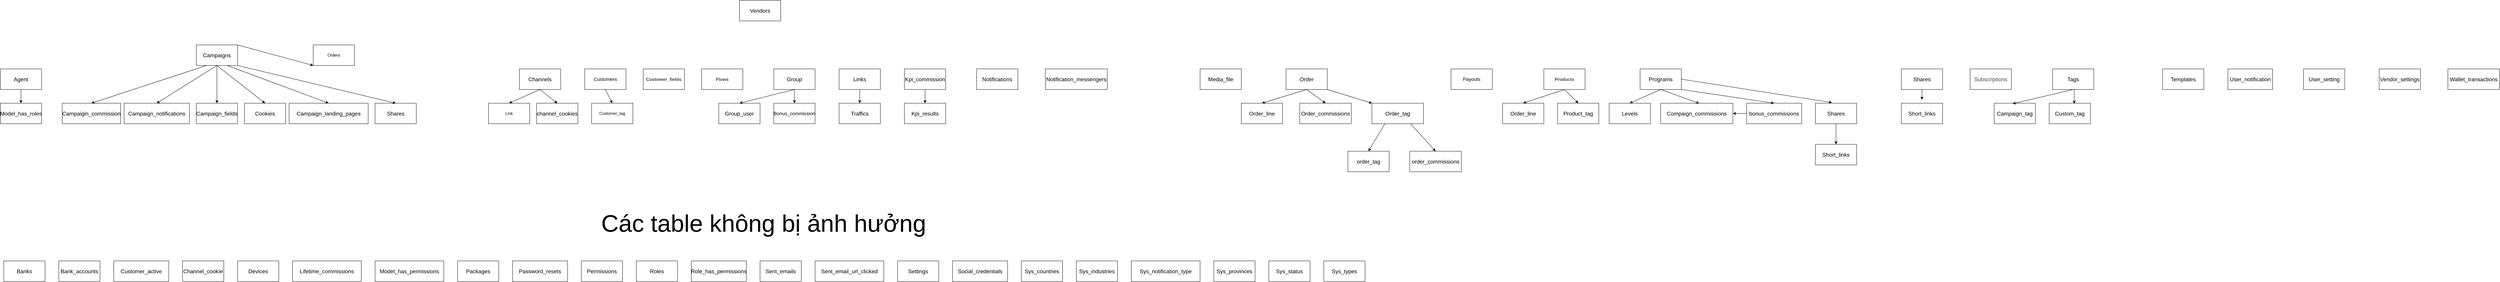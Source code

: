 <mxfile version="20.2.7" type="github">
  <diagram id="7WxGNDYHlxl3xqgLbLH1" name="Trang-1">
    <mxGraphModel dx="3153" dy="3353" grid="1" gridSize="10" guides="1" tooltips="1" connect="1" arrows="1" fold="1" page="1" pageScale="1" pageWidth="900" pageHeight="1600" math="0" shadow="0">
      <root>
        <mxCell id="0" />
        <mxCell id="1" parent="0" />
        <mxCell id="Mr8vC4rlbGJI1XictfMb-10" value="Agent" style="rounded=0;whiteSpace=wrap;html=1;fontSize=16;" parent="1" vertex="1">
          <mxGeometry x="40" y="20" width="120" height="60" as="geometry" />
        </mxCell>
        <mxCell id="Mr8vC4rlbGJI1XictfMb-11" value="Model_has_roles" style="rounded=0;whiteSpace=wrap;html=1;fontSize=16;" parent="1" vertex="1">
          <mxGeometry x="40" y="120" width="120" height="60" as="geometry" />
        </mxCell>
        <mxCell id="Mr8vC4rlbGJI1XictfMb-12" value="Campaigns" style="rounded=0;whiteSpace=wrap;html=1;fontSize=16;" parent="1" vertex="1">
          <mxGeometry x="610" y="-50" width="120" height="60" as="geometry" />
        </mxCell>
        <mxCell id="Mr8vC4rlbGJI1XictfMb-13" value="Campaigin_commission" style="rounded=0;whiteSpace=wrap;html=1;fontSize=16;" parent="1" vertex="1">
          <mxGeometry x="220" y="120" width="170" height="60" as="geometry" />
        </mxCell>
        <mxCell id="Mr8vC4rlbGJI1XictfMb-14" value="Campaign_notifications" style="rounded=0;whiteSpace=wrap;html=1;fontSize=16;" parent="1" vertex="1">
          <mxGeometry x="400" y="120" width="190" height="60" as="geometry" />
        </mxCell>
        <mxCell id="Mr8vC4rlbGJI1XictfMb-15" value="Campaign_fields" style="rounded=0;whiteSpace=wrap;html=1;fontSize=16;" parent="1" vertex="1">
          <mxGeometry x="610" y="120" width="120" height="60" as="geometry" />
        </mxCell>
        <mxCell id="Mr8vC4rlbGJI1XictfMb-16" value="Cookies" style="rounded=0;whiteSpace=wrap;html=1;fontSize=16;" parent="1" vertex="1">
          <mxGeometry x="750" y="120" width="120" height="60" as="geometry" />
        </mxCell>
        <mxCell id="Mr8vC4rlbGJI1XictfMb-17" value="Campaign_landing_pages" style="rounded=0;whiteSpace=wrap;html=1;fontSize=16;" parent="1" vertex="1">
          <mxGeometry x="880" y="120" width="230" height="60" as="geometry" />
        </mxCell>
        <mxCell id="Mr8vC4rlbGJI1XictfMb-18" value="Shares" style="rounded=0;whiteSpace=wrap;html=1;fontSize=16;" parent="1" vertex="1">
          <mxGeometry x="1130" y="120" width="120" height="60" as="geometry" />
        </mxCell>
        <mxCell id="Mr8vC4rlbGJI1XictfMb-19" value="Channels" style="rounded=0;whiteSpace=wrap;html=1;fontSize=16;" parent="1" vertex="1">
          <mxGeometry x="1550" y="20" width="120" height="60" as="geometry" />
        </mxCell>
        <mxCell id="Mr8vC4rlbGJI1XictfMb-20" value="channel_cookies" style="rounded=0;whiteSpace=wrap;html=1;fontSize=16;" parent="1" vertex="1">
          <mxGeometry x="1600" y="120" width="120" height="60" as="geometry" />
        </mxCell>
        <mxCell id="Mr8vC4rlbGJI1XictfMb-21" value="Group" style="rounded=0;whiteSpace=wrap;html=1;fontSize=16;" parent="1" vertex="1">
          <mxGeometry x="2290" y="20" width="120" height="60" as="geometry" />
        </mxCell>
        <mxCell id="Mr8vC4rlbGJI1XictfMb-22" value="Group_user" style="rounded=0;whiteSpace=wrap;html=1;fontSize=16;" parent="1" vertex="1">
          <mxGeometry x="2130" y="120" width="120" height="60" as="geometry" />
        </mxCell>
        <mxCell id="Mr8vC4rlbGJI1XictfMb-23" value="Links" style="rounded=0;whiteSpace=wrap;html=1;fontSize=16;" parent="1" vertex="1">
          <mxGeometry x="2480" y="20" width="120" height="60" as="geometry" />
        </mxCell>
        <mxCell id="Mr8vC4rlbGJI1XictfMb-24" value="Traffics" style="rounded=0;whiteSpace=wrap;html=1;fontSize=16;" parent="1" vertex="1">
          <mxGeometry x="2480" y="120" width="120" height="60" as="geometry" />
        </mxCell>
        <mxCell id="Mr8vC4rlbGJI1XictfMb-25" value="Kpi_commission" style="rounded=0;whiteSpace=wrap;html=1;fontSize=16;" parent="1" vertex="1">
          <mxGeometry x="2670" y="20" width="120" height="60" as="geometry" />
        </mxCell>
        <mxCell id="Mr8vC4rlbGJI1XictfMb-26" value="Kpi_results" style="rounded=0;whiteSpace=wrap;html=1;fontSize=16;" parent="1" vertex="1">
          <mxGeometry x="2670" y="120" width="120" height="60" as="geometry" />
        </mxCell>
        <mxCell id="Mr8vC4rlbGJI1XictfMb-27" value="Order" style="rounded=0;whiteSpace=wrap;html=1;fontSize=16;" parent="1" vertex="1">
          <mxGeometry x="3780" y="20" width="120" height="60" as="geometry" />
        </mxCell>
        <mxCell id="Mr8vC4rlbGJI1XictfMb-28" value="Order_line" style="rounded=0;whiteSpace=wrap;html=1;fontSize=16;" parent="1" vertex="1">
          <mxGeometry x="3650" y="120" width="120" height="60" as="geometry" />
        </mxCell>
        <mxCell id="Mr8vC4rlbGJI1XictfMb-29" value="Order_commissions" style="rounded=0;whiteSpace=wrap;html=1;fontSize=16;" parent="1" vertex="1">
          <mxGeometry x="3820" y="120" width="150" height="60" as="geometry" />
        </mxCell>
        <mxCell id="Mr8vC4rlbGJI1XictfMb-30" value="Programs" style="rounded=0;whiteSpace=wrap;html=1;fontSize=16;" parent="1" vertex="1">
          <mxGeometry x="4810" y="20" width="120" height="60" as="geometry" />
        </mxCell>
        <mxCell id="Mr8vC4rlbGJI1XictfMb-31" value="Levels" style="rounded=0;whiteSpace=wrap;html=1;fontSize=16;" parent="1" vertex="1">
          <mxGeometry x="4720" y="120" width="120" height="60" as="geometry" />
        </mxCell>
        <mxCell id="Mr8vC4rlbGJI1XictfMb-32" value="Compaign_commissions" style="rounded=0;whiteSpace=wrap;html=1;fontSize=16;" parent="1" vertex="1">
          <mxGeometry x="4870" y="120" width="210" height="60" as="geometry" />
        </mxCell>
        <mxCell id="Mr8vC4rlbGJI1XictfMb-33" value="Shares" style="rounded=0;whiteSpace=wrap;html=1;fontSize=16;" parent="1" vertex="1">
          <mxGeometry x="5570" y="20" width="120" height="60" as="geometry" />
        </mxCell>
        <mxCell id="Mr8vC4rlbGJI1XictfMb-34" value="Short_links" style="rounded=0;whiteSpace=wrap;html=1;fontSize=16;" parent="1" vertex="1">
          <mxGeometry x="5570" y="120" width="120" height="60" as="geometry" />
        </mxCell>
        <mxCell id="Mr8vC4rlbGJI1XictfMb-35" value="Tags" style="rounded=0;whiteSpace=wrap;html=1;fontSize=16;" parent="1" vertex="1">
          <mxGeometry x="6010" y="20" width="120" height="60" as="geometry" />
        </mxCell>
        <mxCell id="Mr8vC4rlbGJI1XictfMb-36" value="Campaign_tag" style="rounded=0;whiteSpace=wrap;html=1;fontSize=16;" parent="1" vertex="1">
          <mxGeometry x="5840" y="120" width="120" height="60" as="geometry" />
        </mxCell>
        <mxCell id="Mr8vC4rlbGJI1XictfMb-38" value="Vendors" style="rounded=0;whiteSpace=wrap;html=1;fontSize=16;" parent="1" vertex="1">
          <mxGeometry x="2190" y="-180" width="120" height="60" as="geometry" />
        </mxCell>
        <mxCell id="Mr8vC4rlbGJI1XictfMb-39" value="User_notification" style="rounded=0;whiteSpace=wrap;html=1;fontSize=16;" parent="1" vertex="1">
          <mxGeometry x="6520" y="20" width="130" height="60" as="geometry" />
        </mxCell>
        <mxCell id="Mr8vC4rlbGJI1XictfMb-40" value="User_setting" style="rounded=0;whiteSpace=wrap;html=1;fontSize=16;" parent="1" vertex="1">
          <mxGeometry x="6740" y="20" width="120" height="60" as="geometry" />
        </mxCell>
        <mxCell id="Mr8vC4rlbGJI1XictfMb-41" value="Vendor_settings" style="rounded=0;whiteSpace=wrap;html=1;fontSize=16;" parent="1" vertex="1">
          <mxGeometry x="6960" y="20" width="120" height="60" as="geometry" />
        </mxCell>
        <mxCell id="Mr8vC4rlbGJI1XictfMb-42" value="Wallet_transactions" style="rounded=0;whiteSpace=wrap;html=1;fontSize=16;" parent="1" vertex="1">
          <mxGeometry x="7160" y="20" width="150" height="60" as="geometry" />
        </mxCell>
        <mxCell id="Mr8vC4rlbGJI1XictfMb-44" value="Customers" style="rounded=0;whiteSpace=wrap;html=1;fontSize=14;" parent="1" vertex="1">
          <mxGeometry x="1740" y="20" width="120" height="60" as="geometry" />
        </mxCell>
        <mxCell id="Mr8vC4rlbGJI1XictfMb-45" value="&lt;span style=&quot;box-sizing: border-box; font-weight: bolder; color: rgb(68, 68, 68); font-family: sans-serif; font-size: 13.12px; text-align: left; background-color: rgb(255, 255, 255);&quot;&gt;Flows&lt;/span&gt;" style="rounded=0;whiteSpace=wrap;html=1;fontSize=14;" parent="1" vertex="1">
          <mxGeometry x="2080" y="20" width="120" height="60" as="geometry" />
        </mxCell>
        <mxCell id="Mr8vC4rlbGJI1XictfMb-46" value="&lt;span style=&quot;box-sizing: border-box; font-weight: bolder; color: rgb(68, 68, 68); font-family: sans-serif; font-size: 13.12px; text-align: left; background-color: rgb(255, 255, 255);&quot;&gt;Customer_fields&lt;/span&gt;" style="rounded=0;whiteSpace=wrap;html=1;fontSize=14;" parent="1" vertex="1">
          <mxGeometry x="1910" y="20" width="120" height="60" as="geometry" />
        </mxCell>
        <mxCell id="Mr8vC4rlbGJI1XictfMb-47" value="Payouts" style="rounded=0;whiteSpace=wrap;html=1;fontSize=14;" parent="1" vertex="1">
          <mxGeometry x="4260" y="20" width="120" height="60" as="geometry" />
        </mxCell>
        <mxCell id="Mr8vC4rlbGJI1XictfMb-48" value="&lt;span style=&quot;box-sizing: border-box; font-weight: bolder; color: rgb(68, 68, 68); font-family: sans-serif; font-size: 13.12px; text-align: left; background-color: rgb(255, 255, 255);&quot;&gt;Products&lt;/span&gt;" style="rounded=0;whiteSpace=wrap;html=1;fontSize=14;" parent="1" vertex="1">
          <mxGeometry x="4530" y="20" width="120" height="60" as="geometry" />
        </mxCell>
        <mxCell id="Mr8vC4rlbGJI1XictfMb-49" value="&lt;span style=&quot;box-sizing: border-box; color: rgb(68, 68, 68); font-family: sans-serif; font-size: 16px; text-align: left; background-color: rgb(255, 255, 255);&quot;&gt;Subscriptions&lt;/span&gt;" style="rounded=0;whiteSpace=wrap;html=1;fontSize=16;" parent="1" vertex="1">
          <mxGeometry x="5770" y="20" width="120" height="60" as="geometry" />
        </mxCell>
        <mxCell id="Mr8vC4rlbGJI1XictfMb-50" value="Templates" style="rounded=0;whiteSpace=wrap;html=1;fontSize=16;" parent="1" vertex="1">
          <mxGeometry x="6330" y="20" width="120" height="60" as="geometry" />
        </mxCell>
        <mxCell id="b2dw8SB2TFFhHNfd8kBS-3" value="" style="endArrow=classic;html=1;rounded=0;entryX=0.5;entryY=0;entryDx=0;entryDy=0;exitX=0.5;exitY=1;exitDx=0;exitDy=0;" parent="1" source="Mr8vC4rlbGJI1XictfMb-10" target="Mr8vC4rlbGJI1XictfMb-11" edge="1">
          <mxGeometry width="50" height="50" relative="1" as="geometry">
            <mxPoint x="140" y="60" as="sourcePoint" />
            <mxPoint x="190" y="10" as="targetPoint" />
          </mxGeometry>
        </mxCell>
        <mxCell id="b2dw8SB2TFFhHNfd8kBS-4" value="" style="endArrow=classic;html=1;rounded=0;exitX=0.25;exitY=1;exitDx=0;exitDy=0;entryX=0.5;entryY=0;entryDx=0;entryDy=0;" parent="1" source="Mr8vC4rlbGJI1XictfMb-12" target="Mr8vC4rlbGJI1XictfMb-13" edge="1">
          <mxGeometry width="50" height="50" relative="1" as="geometry">
            <mxPoint x="370" y="60" as="sourcePoint" />
            <mxPoint x="320" y="40" as="targetPoint" />
          </mxGeometry>
        </mxCell>
        <mxCell id="b2dw8SB2TFFhHNfd8kBS-5" value="" style="endArrow=classic;html=1;rounded=0;entryX=0.5;entryY=0;entryDx=0;entryDy=0;exitX=0.5;exitY=1;exitDx=0;exitDy=0;" parent="1" source="Mr8vC4rlbGJI1XictfMb-12" target="Mr8vC4rlbGJI1XictfMb-14" edge="1">
          <mxGeometry width="50" height="50" relative="1" as="geometry">
            <mxPoint x="530" y="60" as="sourcePoint" />
            <mxPoint x="580" y="10" as="targetPoint" />
          </mxGeometry>
        </mxCell>
        <mxCell id="b2dw8SB2TFFhHNfd8kBS-6" value="" style="endArrow=classic;html=1;rounded=0;entryX=0.5;entryY=0;entryDx=0;entryDy=0;exitX=0.5;exitY=1;exitDx=0;exitDy=0;" parent="1" source="Mr8vC4rlbGJI1XictfMb-12" target="Mr8vC4rlbGJI1XictfMb-15" edge="1">
          <mxGeometry width="50" height="50" relative="1" as="geometry">
            <mxPoint x="610" y="70" as="sourcePoint" />
            <mxPoint x="660" y="20" as="targetPoint" />
          </mxGeometry>
        </mxCell>
        <mxCell id="b2dw8SB2TFFhHNfd8kBS-7" value="" style="endArrow=classic;html=1;rounded=0;entryX=0.5;entryY=0;entryDx=0;entryDy=0;exitX=0.5;exitY=1;exitDx=0;exitDy=0;" parent="1" source="Mr8vC4rlbGJI1XictfMb-12" target="Mr8vC4rlbGJI1XictfMb-16" edge="1">
          <mxGeometry width="50" height="50" relative="1" as="geometry">
            <mxPoint x="820" y="70" as="sourcePoint" />
            <mxPoint x="870" y="20" as="targetPoint" />
          </mxGeometry>
        </mxCell>
        <mxCell id="b2dw8SB2TFFhHNfd8kBS-8" value="" style="endArrow=classic;html=1;rounded=0;entryX=0.5;entryY=0;entryDx=0;entryDy=0;exitX=0.75;exitY=1;exitDx=0;exitDy=0;" parent="1" source="Mr8vC4rlbGJI1XictfMb-12" target="Mr8vC4rlbGJI1XictfMb-17" edge="1">
          <mxGeometry width="50" height="50" relative="1" as="geometry">
            <mxPoint x="950" y="70" as="sourcePoint" />
            <mxPoint x="1000" y="20" as="targetPoint" />
          </mxGeometry>
        </mxCell>
        <mxCell id="b2dw8SB2TFFhHNfd8kBS-9" value="" style="endArrow=classic;html=1;rounded=0;entryX=0.5;entryY=0;entryDx=0;entryDy=0;exitX=1;exitY=1;exitDx=0;exitDy=0;" parent="1" target="Mr8vC4rlbGJI1XictfMb-18" edge="1" source="Mr8vC4rlbGJI1XictfMb-12">
          <mxGeometry width="50" height="50" relative="1" as="geometry">
            <mxPoint x="740" y="80" as="sourcePoint" />
            <mxPoint x="1060" y="20" as="targetPoint" />
          </mxGeometry>
        </mxCell>
        <mxCell id="b2dw8SB2TFFhHNfd8kBS-10" value="" style="endArrow=classic;html=1;rounded=0;entryX=0.5;entryY=0;entryDx=0;entryDy=0;exitX=0.5;exitY=1;exitDx=0;exitDy=0;" parent="1" source="Mr8vC4rlbGJI1XictfMb-19" target="Mr8vC4rlbGJI1XictfMb-20" edge="1">
          <mxGeometry width="50" height="50" relative="1" as="geometry">
            <mxPoint x="1670" y="70" as="sourcePoint" />
            <mxPoint x="1720" y="20" as="targetPoint" />
          </mxGeometry>
        </mxCell>
        <mxCell id="b2dw8SB2TFFhHNfd8kBS-11" value="" style="endArrow=classic;html=1;rounded=0;entryX=0.5;entryY=0;entryDx=0;entryDy=0;exitX=0.5;exitY=1;exitDx=0;exitDy=0;" parent="1" source="Mr8vC4rlbGJI1XictfMb-21" target="Mr8vC4rlbGJI1XictfMb-22" edge="1">
          <mxGeometry width="50" height="50" relative="1" as="geometry">
            <mxPoint x="2350" y="90" as="sourcePoint" />
            <mxPoint x="2350" y="100" as="targetPoint" />
          </mxGeometry>
        </mxCell>
        <mxCell id="b2dw8SB2TFFhHNfd8kBS-12" value="" style="endArrow=classic;html=1;rounded=0;entryX=0.5;entryY=0;entryDx=0;entryDy=0;exitX=0.5;exitY=1;exitDx=0;exitDy=0;" parent="1" source="Mr8vC4rlbGJI1XictfMb-23" target="Mr8vC4rlbGJI1XictfMb-24" edge="1">
          <mxGeometry width="50" height="50" relative="1" as="geometry">
            <mxPoint x="2480" y="70" as="sourcePoint" />
            <mxPoint x="2530" y="20" as="targetPoint" />
          </mxGeometry>
        </mxCell>
        <mxCell id="b2dw8SB2TFFhHNfd8kBS-13" value="" style="endArrow=classic;html=1;rounded=0;entryX=0.5;entryY=0;entryDx=0;entryDy=0;" parent="1" target="Mr8vC4rlbGJI1XictfMb-26" edge="1">
          <mxGeometry width="50" height="50" relative="1" as="geometry">
            <mxPoint x="2730" y="80" as="sourcePoint" />
            <mxPoint x="2750" y="20" as="targetPoint" />
          </mxGeometry>
        </mxCell>
        <mxCell id="b2dw8SB2TFFhHNfd8kBS-14" value="" style="endArrow=classic;html=1;rounded=0;entryX=0.5;entryY=0;entryDx=0;entryDy=0;exitX=0.5;exitY=1;exitDx=0;exitDy=0;" parent="1" source="Mr8vC4rlbGJI1XictfMb-27" target="Mr8vC4rlbGJI1XictfMb-28" edge="1">
          <mxGeometry width="50" height="50" relative="1" as="geometry">
            <mxPoint x="4040" y="70" as="sourcePoint" />
            <mxPoint x="4090" y="20" as="targetPoint" />
          </mxGeometry>
        </mxCell>
        <mxCell id="b2dw8SB2TFFhHNfd8kBS-15" value="" style="endArrow=classic;html=1;rounded=0;entryX=0.5;entryY=0;entryDx=0;entryDy=0;exitX=0.5;exitY=1;exitDx=0;exitDy=0;" parent="1" source="Mr8vC4rlbGJI1XictfMb-27" target="Mr8vC4rlbGJI1XictfMb-29" edge="1">
          <mxGeometry width="50" height="50" relative="1" as="geometry">
            <mxPoint x="4040" y="70" as="sourcePoint" />
            <mxPoint x="4090" y="20" as="targetPoint" />
          </mxGeometry>
        </mxCell>
        <mxCell id="b2dw8SB2TFFhHNfd8kBS-16" value="" style="endArrow=classic;html=1;rounded=0;entryX=0.5;entryY=0;entryDx=0;entryDy=0;exitX=0.5;exitY=1;exitDx=0;exitDy=0;" parent="1" source="Mr8vC4rlbGJI1XictfMb-30" target="Mr8vC4rlbGJI1XictfMb-31" edge="1">
          <mxGeometry width="50" height="50" relative="1" as="geometry">
            <mxPoint x="5040" y="70" as="sourcePoint" />
            <mxPoint x="5090" y="20" as="targetPoint" />
          </mxGeometry>
        </mxCell>
        <mxCell id="b2dw8SB2TFFhHNfd8kBS-17" value="" style="endArrow=classic;html=1;rounded=0;entryX=0.533;entryY=0.008;entryDx=0;entryDy=0;entryPerimeter=0;exitX=0.5;exitY=1;exitDx=0;exitDy=0;" parent="1" source="Mr8vC4rlbGJI1XictfMb-30" target="Mr8vC4rlbGJI1XictfMb-32" edge="1">
          <mxGeometry width="50" height="50" relative="1" as="geometry">
            <mxPoint x="5040" y="70" as="sourcePoint" />
            <mxPoint x="5090" y="20" as="targetPoint" />
          </mxGeometry>
        </mxCell>
        <mxCell id="b2dw8SB2TFFhHNfd8kBS-18" value="" style="endArrow=classic;html=1;rounded=0;exitX=0.5;exitY=1;exitDx=0;exitDy=0;" parent="1" source="Mr8vC4rlbGJI1XictfMb-33" edge="1">
          <mxGeometry width="50" height="50" relative="1" as="geometry">
            <mxPoint x="5660" y="80" as="sourcePoint" />
            <mxPoint x="5630" y="110" as="targetPoint" />
          </mxGeometry>
        </mxCell>
        <mxCell id="b2dw8SB2TFFhHNfd8kBS-19" value="" style="endArrow=classic;html=1;rounded=0;entryX=0.45;entryY=0.025;entryDx=0;entryDy=0;entryPerimeter=0;exitX=0.5;exitY=1;exitDx=0;exitDy=0;" parent="1" source="Mr8vC4rlbGJI1XictfMb-35" target="Mr8vC4rlbGJI1XictfMb-36" edge="1">
          <mxGeometry width="50" height="50" relative="1" as="geometry">
            <mxPoint x="6010" y="70" as="sourcePoint" />
            <mxPoint x="6060" y="20" as="targetPoint" />
          </mxGeometry>
        </mxCell>
        <mxCell id="5AiGadOs3AcA_uCg4_aN-1" value="Media_file" style="rounded=0;whiteSpace=wrap;html=1;fontSize=16;" vertex="1" parent="1">
          <mxGeometry x="3530" y="20" width="120" height="60" as="geometry" />
        </mxCell>
        <mxCell id="5AiGadOs3AcA_uCg4_aN-2" value="Orders" style="rounded=0;whiteSpace=wrap;html=1;" vertex="1" parent="1">
          <mxGeometry x="950" y="-50" width="120" height="60" as="geometry" />
        </mxCell>
        <mxCell id="5AiGadOs3AcA_uCg4_aN-3" value="" style="endArrow=classic;html=1;rounded=0;exitX=1;exitY=0;exitDx=0;exitDy=0;entryX=0;entryY=1;entryDx=0;entryDy=0;" edge="1" parent="1" source="Mr8vC4rlbGJI1XictfMb-12" target="5AiGadOs3AcA_uCg4_aN-2">
          <mxGeometry width="50" height="50" relative="1" as="geometry">
            <mxPoint x="910" y="70" as="sourcePoint" />
            <mxPoint x="960" y="20" as="targetPoint" />
          </mxGeometry>
        </mxCell>
        <mxCell id="5AiGadOs3AcA_uCg4_aN-4" value="Link" style="rounded=0;whiteSpace=wrap;html=1;" vertex="1" parent="1">
          <mxGeometry x="1460" y="120" width="120" height="60" as="geometry" />
        </mxCell>
        <mxCell id="5AiGadOs3AcA_uCg4_aN-5" value="" style="endArrow=classic;html=1;rounded=0;entryX=0.5;entryY=0;entryDx=0;entryDy=0;exitX=0.5;exitY=1;exitDx=0;exitDy=0;" edge="1" parent="1" source="Mr8vC4rlbGJI1XictfMb-19" target="5AiGadOs3AcA_uCg4_aN-4">
          <mxGeometry width="50" height="50" relative="1" as="geometry">
            <mxPoint x="1610" y="10" as="sourcePoint" />
            <mxPoint x="1710" y="20" as="targetPoint" />
          </mxGeometry>
        </mxCell>
        <mxCell id="5AiGadOs3AcA_uCg4_aN-6" value="Customer_tag" style="rounded=0;whiteSpace=wrap;html=1;" vertex="1" parent="1">
          <mxGeometry x="1760" y="120" width="120" height="60" as="geometry" />
        </mxCell>
        <mxCell id="5AiGadOs3AcA_uCg4_aN-12" value="" style="endArrow=classic;html=1;rounded=0;entryX=0.5;entryY=0;entryDx=0;entryDy=0;exitX=0.5;exitY=1;exitDx=0;exitDy=0;" edge="1" parent="1" source="Mr8vC4rlbGJI1XictfMb-44" target="5AiGadOs3AcA_uCg4_aN-6">
          <mxGeometry width="50" height="50" relative="1" as="geometry">
            <mxPoint x="1770" y="160" as="sourcePoint" />
            <mxPoint x="1820" y="110" as="targetPoint" />
          </mxGeometry>
        </mxCell>
        <mxCell id="5AiGadOs3AcA_uCg4_aN-13" value="&lt;span style=&quot;font-size: 14px;&quot;&gt;Bonus_commission&lt;/span&gt;" style="rounded=0;whiteSpace=wrap;html=1;" vertex="1" parent="1">
          <mxGeometry x="2290" y="120" width="120" height="60" as="geometry" />
        </mxCell>
        <mxCell id="5AiGadOs3AcA_uCg4_aN-16" value="" style="endArrow=classic;html=1;rounded=0;fontSize=14;entryX=0.5;entryY=0;entryDx=0;entryDy=0;exitX=0.5;exitY=1;exitDx=0;exitDy=0;" edge="1" parent="1" source="Mr8vC4rlbGJI1XictfMb-21" target="5AiGadOs3AcA_uCg4_aN-13">
          <mxGeometry width="50" height="50" relative="1" as="geometry">
            <mxPoint x="2330" y="180" as="sourcePoint" />
            <mxPoint x="2380" y="130" as="targetPoint" />
          </mxGeometry>
        </mxCell>
        <mxCell id="5AiGadOs3AcA_uCg4_aN-17" value="Order_tag" style="rounded=0;whiteSpace=wrap;html=1;fontSize=16;" vertex="1" parent="1">
          <mxGeometry x="4030" y="120" width="150" height="60" as="geometry" />
        </mxCell>
        <mxCell id="5AiGadOs3AcA_uCg4_aN-18" value="" style="endArrow=classic;html=1;rounded=0;fontSize=14;entryX=0;entryY=0;entryDx=0;entryDy=0;exitX=1;exitY=1;exitDx=0;exitDy=0;" edge="1" parent="1" source="Mr8vC4rlbGJI1XictfMb-27" target="5AiGadOs3AcA_uCg4_aN-17">
          <mxGeometry width="50" height="50" relative="1" as="geometry">
            <mxPoint x="3590" y="110" as="sourcePoint" />
            <mxPoint x="3950" y="-20" as="targetPoint" />
          </mxGeometry>
        </mxCell>
        <mxCell id="5AiGadOs3AcA_uCg4_aN-21" value="order_tag" style="rounded=0;whiteSpace=wrap;html=1;fontSize=16;" vertex="1" parent="1">
          <mxGeometry x="3960" y="260" width="120" height="60" as="geometry" />
        </mxCell>
        <mxCell id="5AiGadOs3AcA_uCg4_aN-22" value="order_commissions" style="rounded=0;whiteSpace=wrap;html=1;fontSize=16;" vertex="1" parent="1">
          <mxGeometry x="4140" y="260" width="150" height="60" as="geometry" />
        </mxCell>
        <mxCell id="5AiGadOs3AcA_uCg4_aN-23" value="Order_line" style="rounded=0;whiteSpace=wrap;html=1;fontSize=16;" vertex="1" parent="1">
          <mxGeometry x="4410" y="120" width="120" height="60" as="geometry" />
        </mxCell>
        <mxCell id="5AiGadOs3AcA_uCg4_aN-24" value="Product_tag" style="rounded=0;whiteSpace=wrap;html=1;fontSize=16;" vertex="1" parent="1">
          <mxGeometry x="4570" y="120" width="120" height="60" as="geometry" />
        </mxCell>
        <mxCell id="5AiGadOs3AcA_uCg4_aN-25" value="" style="endArrow=classic;html=1;rounded=0;fontSize=16;entryX=0.5;entryY=0;entryDx=0;entryDy=0;exitX=0.5;exitY=1;exitDx=0;exitDy=0;" edge="1" parent="1" source="Mr8vC4rlbGJI1XictfMb-48" target="5AiGadOs3AcA_uCg4_aN-23">
          <mxGeometry width="50" height="50" relative="1" as="geometry">
            <mxPoint x="4320" y="180" as="sourcePoint" />
            <mxPoint x="4370" y="130" as="targetPoint" />
          </mxGeometry>
        </mxCell>
        <mxCell id="5AiGadOs3AcA_uCg4_aN-26" value="" style="endArrow=classic;html=1;rounded=0;fontSize=16;entryX=0.5;entryY=0;entryDx=0;entryDy=0;exitX=0.5;exitY=1;exitDx=0;exitDy=0;" edge="1" parent="1" source="Mr8vC4rlbGJI1XictfMb-48" target="5AiGadOs3AcA_uCg4_aN-24">
          <mxGeometry width="50" height="50" relative="1" as="geometry">
            <mxPoint x="4320" y="180" as="sourcePoint" />
            <mxPoint x="4370" y="130" as="targetPoint" />
          </mxGeometry>
        </mxCell>
        <mxCell id="5AiGadOs3AcA_uCg4_aN-35" value="" style="edgeStyle=orthogonalEdgeStyle;rounded=0;orthogonalLoop=1;jettySize=auto;html=1;fontSize=16;" edge="1" parent="1" source="5AiGadOs3AcA_uCg4_aN-27" target="Mr8vC4rlbGJI1XictfMb-32">
          <mxGeometry relative="1" as="geometry" />
        </mxCell>
        <mxCell id="5AiGadOs3AcA_uCg4_aN-27" value="bonus_commissions" style="rounded=0;whiteSpace=wrap;html=1;fontSize=16;" vertex="1" parent="1">
          <mxGeometry x="5120" y="120" width="160" height="60" as="geometry" />
        </mxCell>
        <mxCell id="5AiGadOs3AcA_uCg4_aN-28" value="" style="endArrow=classic;html=1;rounded=0;fontSize=16;entryX=0.5;entryY=0;entryDx=0;entryDy=0;exitX=1;exitY=1;exitDx=0;exitDy=0;" edge="1" parent="1" source="Mr8vC4rlbGJI1XictfMb-30" target="5AiGadOs3AcA_uCg4_aN-27">
          <mxGeometry width="50" height="50" relative="1" as="geometry">
            <mxPoint x="5090" y="180" as="sourcePoint" />
            <mxPoint x="5140" y="130" as="targetPoint" />
          </mxGeometry>
        </mxCell>
        <mxCell id="5AiGadOs3AcA_uCg4_aN-32" value="Shares" style="rounded=0;whiteSpace=wrap;html=1;fontSize=16;" vertex="1" parent="1">
          <mxGeometry x="5320" y="120" width="120" height="60" as="geometry" />
        </mxCell>
        <mxCell id="5AiGadOs3AcA_uCg4_aN-33" value="" style="endArrow=classic;html=1;rounded=0;fontSize=16;entryX=0.4;entryY=-0.033;entryDx=0;entryDy=0;entryPerimeter=0;exitX=1;exitY=0.5;exitDx=0;exitDy=0;" edge="1" parent="1" source="Mr8vC4rlbGJI1XictfMb-30" target="5AiGadOs3AcA_uCg4_aN-32">
          <mxGeometry width="50" height="50" relative="1" as="geometry">
            <mxPoint x="5070" y="160" as="sourcePoint" />
            <mxPoint x="5120" y="110" as="targetPoint" />
          </mxGeometry>
        </mxCell>
        <mxCell id="5AiGadOs3AcA_uCg4_aN-36" value="Short_links" style="rounded=0;whiteSpace=wrap;html=1;fontSize=16;" vertex="1" parent="1">
          <mxGeometry x="5320" y="240" width="120" height="60" as="geometry" />
        </mxCell>
        <mxCell id="5AiGadOs3AcA_uCg4_aN-37" value="" style="endArrow=classic;html=1;rounded=0;fontSize=16;entryX=0.5;entryY=0;entryDx=0;entryDy=0;exitX=0.5;exitY=1;exitDx=0;exitDy=0;" edge="1" parent="1" source="5AiGadOs3AcA_uCg4_aN-32" target="5AiGadOs3AcA_uCg4_aN-36">
          <mxGeometry width="50" height="50" relative="1" as="geometry">
            <mxPoint x="5270" y="160" as="sourcePoint" />
            <mxPoint x="5320" y="110" as="targetPoint" />
          </mxGeometry>
        </mxCell>
        <mxCell id="5AiGadOs3AcA_uCg4_aN-38" value="Custom_tag" style="rounded=0;whiteSpace=wrap;html=1;fontSize=16;" vertex="1" parent="1">
          <mxGeometry x="6000" y="120" width="120" height="60" as="geometry" />
        </mxCell>
        <mxCell id="5AiGadOs3AcA_uCg4_aN-39" value="" style="endArrow=classic;html=1;rounded=0;fontSize=16;entryX=0.608;entryY=0.022;entryDx=0;entryDy=0;entryPerimeter=0;" edge="1" parent="1" target="5AiGadOs3AcA_uCg4_aN-38">
          <mxGeometry width="50" height="50" relative="1" as="geometry">
            <mxPoint x="6073" y="80" as="sourcePoint" />
            <mxPoint x="6250" y="110" as="targetPoint" />
          </mxGeometry>
        </mxCell>
        <mxCell id="5AiGadOs3AcA_uCg4_aN-40" value="" style="endArrow=classic;html=1;rounded=0;fontSize=16;exitX=0.25;exitY=1;exitDx=0;exitDy=0;entryX=0.5;entryY=0;entryDx=0;entryDy=0;" edge="1" parent="1" source="5AiGadOs3AcA_uCg4_aN-17" target="5AiGadOs3AcA_uCg4_aN-21">
          <mxGeometry width="50" height="50" relative="1" as="geometry">
            <mxPoint x="4060" y="230" as="sourcePoint" />
            <mxPoint x="4130" y="330" as="targetPoint" />
          </mxGeometry>
        </mxCell>
        <mxCell id="5AiGadOs3AcA_uCg4_aN-41" value="" style="endArrow=classic;html=1;rounded=0;fontSize=16;entryX=0.5;entryY=0;entryDx=0;entryDy=0;exitX=0.75;exitY=1;exitDx=0;exitDy=0;" edge="1" parent="1" source="5AiGadOs3AcA_uCg4_aN-17" target="5AiGadOs3AcA_uCg4_aN-22">
          <mxGeometry width="50" height="50" relative="1" as="geometry">
            <mxPoint x="4060" y="230" as="sourcePoint" />
            <mxPoint x="4250" y="350" as="targetPoint" />
          </mxGeometry>
        </mxCell>
        <mxCell id="5AiGadOs3AcA_uCg4_aN-42" value="Banks" style="rounded=0;whiteSpace=wrap;html=1;fontSize=16;" vertex="1" parent="1">
          <mxGeometry x="50" y="580" width="120" height="60" as="geometry" />
        </mxCell>
        <mxCell id="5AiGadOs3AcA_uCg4_aN-43" value="Notifications" style="rounded=0;whiteSpace=wrap;html=1;fontSize=16;" vertex="1" parent="1">
          <mxGeometry x="2880" y="20" width="120" height="60" as="geometry" />
        </mxCell>
        <mxCell id="5AiGadOs3AcA_uCg4_aN-44" value="Notification_messengers" style="rounded=0;whiteSpace=wrap;html=1;fontSize=16;" vertex="1" parent="1">
          <mxGeometry x="3080" y="20" width="180" height="60" as="geometry" />
        </mxCell>
        <mxCell id="5AiGadOs3AcA_uCg4_aN-47" value="Bank_accounts" style="rounded=0;whiteSpace=wrap;html=1;fontSize=16;" vertex="1" parent="1">
          <mxGeometry x="210" y="580" width="120" height="60" as="geometry" />
        </mxCell>
        <mxCell id="5AiGadOs3AcA_uCg4_aN-48" value="Customer_active" style="rounded=0;whiteSpace=wrap;html=1;fontSize=16;" vertex="1" parent="1">
          <mxGeometry x="370" y="580" width="160" height="60" as="geometry" />
        </mxCell>
        <mxCell id="5AiGadOs3AcA_uCg4_aN-49" value="Channel_cookíe" style="rounded=0;whiteSpace=wrap;html=1;fontSize=16;" vertex="1" parent="1">
          <mxGeometry x="570" y="580" width="120" height="60" as="geometry" />
        </mxCell>
        <mxCell id="5AiGadOs3AcA_uCg4_aN-50" value="Devices" style="rounded=0;whiteSpace=wrap;html=1;fontSize=16;" vertex="1" parent="1">
          <mxGeometry x="730" y="580" width="120" height="60" as="geometry" />
        </mxCell>
        <mxCell id="5AiGadOs3AcA_uCg4_aN-51" value="Lifetime_commissions" style="rounded=0;whiteSpace=wrap;html=1;fontSize=16;" vertex="1" parent="1">
          <mxGeometry x="890" y="580" width="200" height="60" as="geometry" />
        </mxCell>
        <mxCell id="5AiGadOs3AcA_uCg4_aN-54" value="Model_has_permissions" style="rounded=0;whiteSpace=wrap;html=1;fontSize=16;" vertex="1" parent="1">
          <mxGeometry x="1130" y="580" width="200" height="60" as="geometry" />
        </mxCell>
        <mxCell id="5AiGadOs3AcA_uCg4_aN-55" value="Packages" style="rounded=0;whiteSpace=wrap;html=1;fontSize=16;" vertex="1" parent="1">
          <mxGeometry x="1370" y="580" width="120" height="60" as="geometry" />
        </mxCell>
        <mxCell id="5AiGadOs3AcA_uCg4_aN-56" value="Password_resets" style="rounded=0;whiteSpace=wrap;html=1;fontSize=16;" vertex="1" parent="1">
          <mxGeometry x="1530" y="580" width="160" height="60" as="geometry" />
        </mxCell>
        <mxCell id="5AiGadOs3AcA_uCg4_aN-57" value="Permissions" style="rounded=0;whiteSpace=wrap;html=1;fontSize=16;" vertex="1" parent="1">
          <mxGeometry x="1730" y="580" width="120" height="60" as="geometry" />
        </mxCell>
        <mxCell id="5AiGadOs3AcA_uCg4_aN-58" value="Roles" style="rounded=0;whiteSpace=wrap;html=1;fontSize=16;" vertex="1" parent="1">
          <mxGeometry x="1890" y="580" width="120" height="60" as="geometry" />
        </mxCell>
        <mxCell id="5AiGadOs3AcA_uCg4_aN-59" value="Role_has_permissions" style="rounded=0;whiteSpace=wrap;html=1;fontSize=16;" vertex="1" parent="1">
          <mxGeometry x="2050" y="580" width="160" height="60" as="geometry" />
        </mxCell>
        <mxCell id="5AiGadOs3AcA_uCg4_aN-60" value="Sent_emails" style="rounded=0;whiteSpace=wrap;html=1;fontSize=16;" vertex="1" parent="1">
          <mxGeometry x="2250" y="580" width="120" height="60" as="geometry" />
        </mxCell>
        <mxCell id="5AiGadOs3AcA_uCg4_aN-61" value="Sent_email_url_clicked" style="rounded=0;whiteSpace=wrap;html=1;fontSize=16;" vertex="1" parent="1">
          <mxGeometry x="2410" y="580" width="200" height="60" as="geometry" />
        </mxCell>
        <mxCell id="5AiGadOs3AcA_uCg4_aN-62" value="Settings" style="rounded=0;whiteSpace=wrap;html=1;fontSize=16;" vertex="1" parent="1">
          <mxGeometry x="2650" y="580" width="120" height="60" as="geometry" />
        </mxCell>
        <mxCell id="5AiGadOs3AcA_uCg4_aN-63" value="Social_credentials" style="rounded=0;whiteSpace=wrap;html=1;fontSize=16;" vertex="1" parent="1">
          <mxGeometry x="2810" y="580" width="160" height="60" as="geometry" />
        </mxCell>
        <mxCell id="5AiGadOs3AcA_uCg4_aN-64" value="Sys_countries" style="rounded=0;whiteSpace=wrap;html=1;fontSize=16;" vertex="1" parent="1">
          <mxGeometry x="3010" y="580" width="120" height="60" as="geometry" />
        </mxCell>
        <mxCell id="5AiGadOs3AcA_uCg4_aN-65" value="Sys_industries" style="rounded=0;whiteSpace=wrap;html=1;fontSize=16;" vertex="1" parent="1">
          <mxGeometry x="3170" y="580" width="120" height="60" as="geometry" />
        </mxCell>
        <mxCell id="5AiGadOs3AcA_uCg4_aN-66" value="Sys_notification_type" style="rounded=0;whiteSpace=wrap;html=1;fontSize=16;" vertex="1" parent="1">
          <mxGeometry x="3330" y="580" width="200" height="60" as="geometry" />
        </mxCell>
        <mxCell id="5AiGadOs3AcA_uCg4_aN-67" value="Sys_provinces" style="rounded=0;whiteSpace=wrap;html=1;fontSize=16;" vertex="1" parent="1">
          <mxGeometry x="3570" y="580" width="120" height="60" as="geometry" />
        </mxCell>
        <mxCell id="5AiGadOs3AcA_uCg4_aN-68" value="Sys_status" style="rounded=0;whiteSpace=wrap;html=1;fontSize=16;" vertex="1" parent="1">
          <mxGeometry x="3730" y="580" width="120" height="60" as="geometry" />
        </mxCell>
        <mxCell id="5AiGadOs3AcA_uCg4_aN-69" value="Sys_types" style="rounded=0;whiteSpace=wrap;html=1;fontSize=16;" vertex="1" parent="1">
          <mxGeometry x="3890" y="580" width="120" height="60" as="geometry" />
        </mxCell>
        <mxCell id="5AiGadOs3AcA_uCg4_aN-70" value="Các table không bị ảnh hưởng" style="text;html=1;align=center;verticalAlign=middle;resizable=0;points=[];autosize=1;strokeColor=none;fillColor=none;fontSize=70;" vertex="1" parent="1">
          <mxGeometry x="1775" y="420" width="970" height="100" as="geometry" />
        </mxCell>
      </root>
    </mxGraphModel>
  </diagram>
</mxfile>
